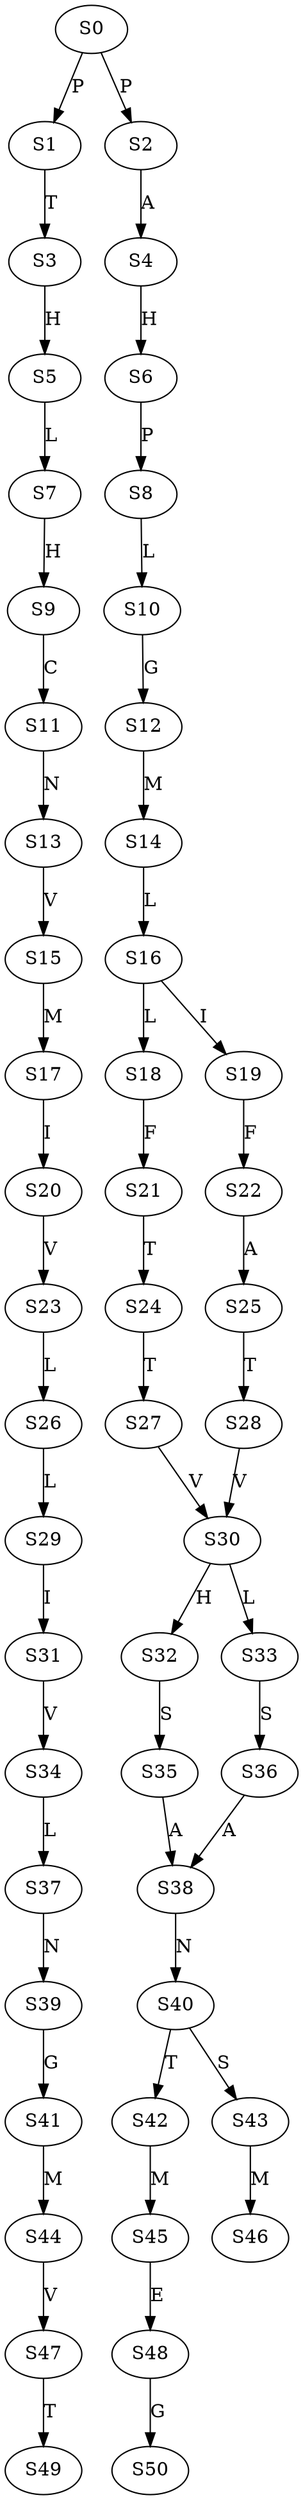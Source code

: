strict digraph  {
	S0 -> S1 [ label = P ];
	S0 -> S2 [ label = P ];
	S1 -> S3 [ label = T ];
	S2 -> S4 [ label = A ];
	S3 -> S5 [ label = H ];
	S4 -> S6 [ label = H ];
	S5 -> S7 [ label = L ];
	S6 -> S8 [ label = P ];
	S7 -> S9 [ label = H ];
	S8 -> S10 [ label = L ];
	S9 -> S11 [ label = C ];
	S10 -> S12 [ label = G ];
	S11 -> S13 [ label = N ];
	S12 -> S14 [ label = M ];
	S13 -> S15 [ label = V ];
	S14 -> S16 [ label = L ];
	S15 -> S17 [ label = M ];
	S16 -> S18 [ label = L ];
	S16 -> S19 [ label = I ];
	S17 -> S20 [ label = I ];
	S18 -> S21 [ label = F ];
	S19 -> S22 [ label = F ];
	S20 -> S23 [ label = V ];
	S21 -> S24 [ label = T ];
	S22 -> S25 [ label = A ];
	S23 -> S26 [ label = L ];
	S24 -> S27 [ label = T ];
	S25 -> S28 [ label = T ];
	S26 -> S29 [ label = L ];
	S27 -> S30 [ label = V ];
	S28 -> S30 [ label = V ];
	S29 -> S31 [ label = I ];
	S30 -> S32 [ label = H ];
	S30 -> S33 [ label = L ];
	S31 -> S34 [ label = V ];
	S32 -> S35 [ label = S ];
	S33 -> S36 [ label = S ];
	S34 -> S37 [ label = L ];
	S35 -> S38 [ label = A ];
	S36 -> S38 [ label = A ];
	S37 -> S39 [ label = N ];
	S38 -> S40 [ label = N ];
	S39 -> S41 [ label = G ];
	S40 -> S42 [ label = T ];
	S40 -> S43 [ label = S ];
	S41 -> S44 [ label = M ];
	S42 -> S45 [ label = M ];
	S43 -> S46 [ label = M ];
	S44 -> S47 [ label = V ];
	S45 -> S48 [ label = E ];
	S47 -> S49 [ label = T ];
	S48 -> S50 [ label = G ];
}
